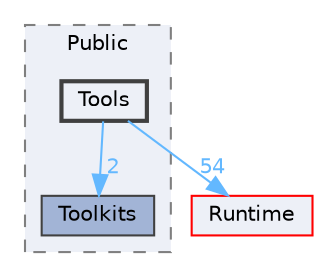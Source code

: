 digraph "Tools"
{
 // INTERACTIVE_SVG=YES
 // LATEX_PDF_SIZE
  bgcolor="transparent";
  edge [fontname=Helvetica,fontsize=10,labelfontname=Helvetica,labelfontsize=10];
  node [fontname=Helvetica,fontsize=10,shape=box,height=0.2,width=0.4];
  compound=true
  subgraph clusterdir_978a81d20f5a53c90067a06992956062 {
    graph [ bgcolor="#edf0f7", pencolor="grey50", label="Public", fontname=Helvetica,fontsize=10 style="filled,dashed", URL="dir_978a81d20f5a53c90067a06992956062.html",tooltip=""]
  dir_21a0abbbb2aa2fd726a01fe92c72933a [label="Toolkits", fillcolor="#a2b4d6", color="grey25", style="filled", URL="dir_21a0abbbb2aa2fd726a01fe92c72933a.html",tooltip=""];
  dir_6f2615dcb1046e733bba50f40f254a93 [label="Tools", fillcolor="#edf0f7", color="grey25", style="filled,bold", URL="dir_6f2615dcb1046e733bba50f40f254a93.html",tooltip=""];
  }
  dir_7536b172fbd480bfd146a1b1acd6856b [label="Runtime", fillcolor="#edf0f7", color="red", style="filled", URL="dir_7536b172fbd480bfd146a1b1acd6856b.html",tooltip=""];
  dir_6f2615dcb1046e733bba50f40f254a93->dir_21a0abbbb2aa2fd726a01fe92c72933a [headlabel="2", labeldistance=1.5 headhref="dir_001190_001188.html" href="dir_001190_001188.html" color="steelblue1" fontcolor="steelblue1"];
  dir_6f2615dcb1046e733bba50f40f254a93->dir_7536b172fbd480bfd146a1b1acd6856b [headlabel="54", labeldistance=1.5 headhref="dir_001190_000984.html" href="dir_001190_000984.html" color="steelblue1" fontcolor="steelblue1"];
}
